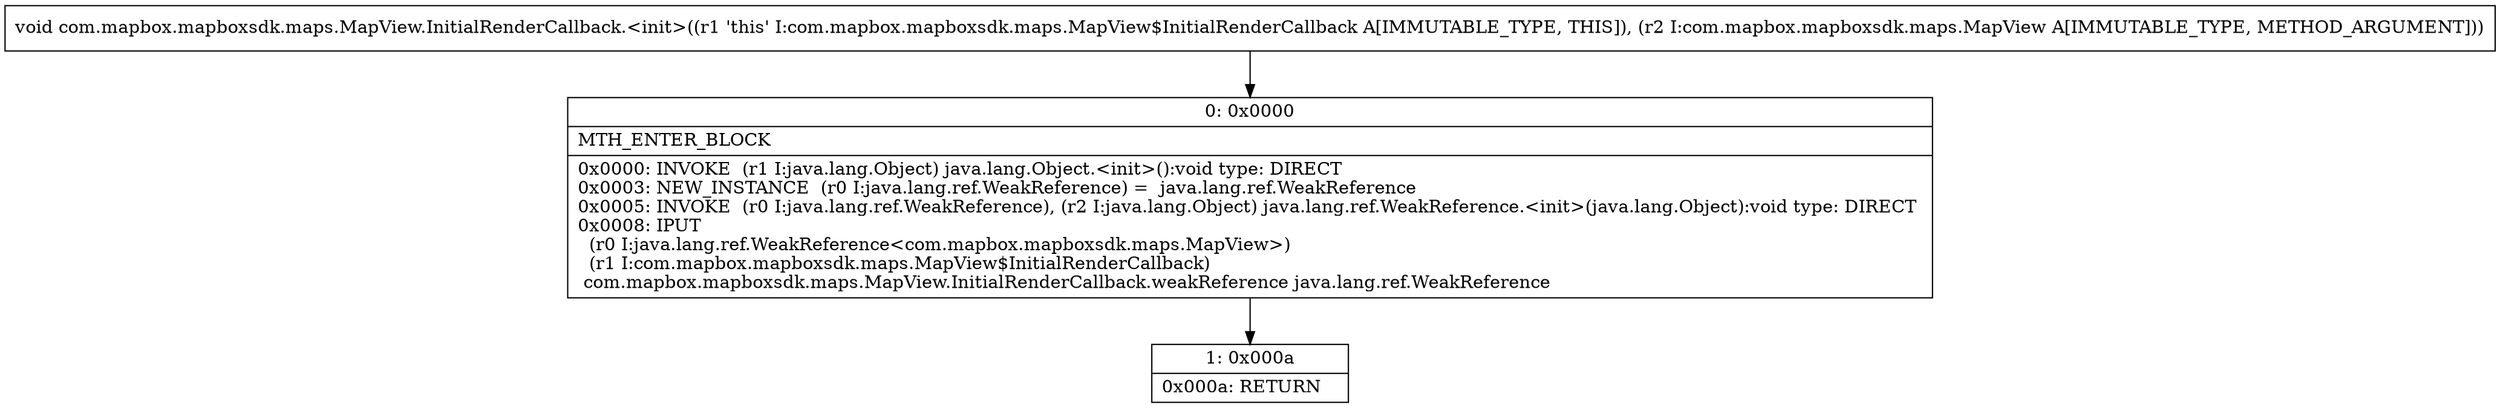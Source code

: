 digraph "CFG forcom.mapbox.mapboxsdk.maps.MapView.InitialRenderCallback.\<init\>(Lcom\/mapbox\/mapboxsdk\/maps\/MapView;)V" {
Node_0 [shape=record,label="{0\:\ 0x0000|MTH_ENTER_BLOCK\l|0x0000: INVOKE  (r1 I:java.lang.Object) java.lang.Object.\<init\>():void type: DIRECT \l0x0003: NEW_INSTANCE  (r0 I:java.lang.ref.WeakReference) =  java.lang.ref.WeakReference \l0x0005: INVOKE  (r0 I:java.lang.ref.WeakReference), (r2 I:java.lang.Object) java.lang.ref.WeakReference.\<init\>(java.lang.Object):void type: DIRECT \l0x0008: IPUT  \l  (r0 I:java.lang.ref.WeakReference\<com.mapbox.mapboxsdk.maps.MapView\>)\l  (r1 I:com.mapbox.mapboxsdk.maps.MapView$InitialRenderCallback)\l com.mapbox.mapboxsdk.maps.MapView.InitialRenderCallback.weakReference java.lang.ref.WeakReference \l}"];
Node_1 [shape=record,label="{1\:\ 0x000a|0x000a: RETURN   \l}"];
MethodNode[shape=record,label="{void com.mapbox.mapboxsdk.maps.MapView.InitialRenderCallback.\<init\>((r1 'this' I:com.mapbox.mapboxsdk.maps.MapView$InitialRenderCallback A[IMMUTABLE_TYPE, THIS]), (r2 I:com.mapbox.mapboxsdk.maps.MapView A[IMMUTABLE_TYPE, METHOD_ARGUMENT])) }"];
MethodNode -> Node_0;
Node_0 -> Node_1;
}

